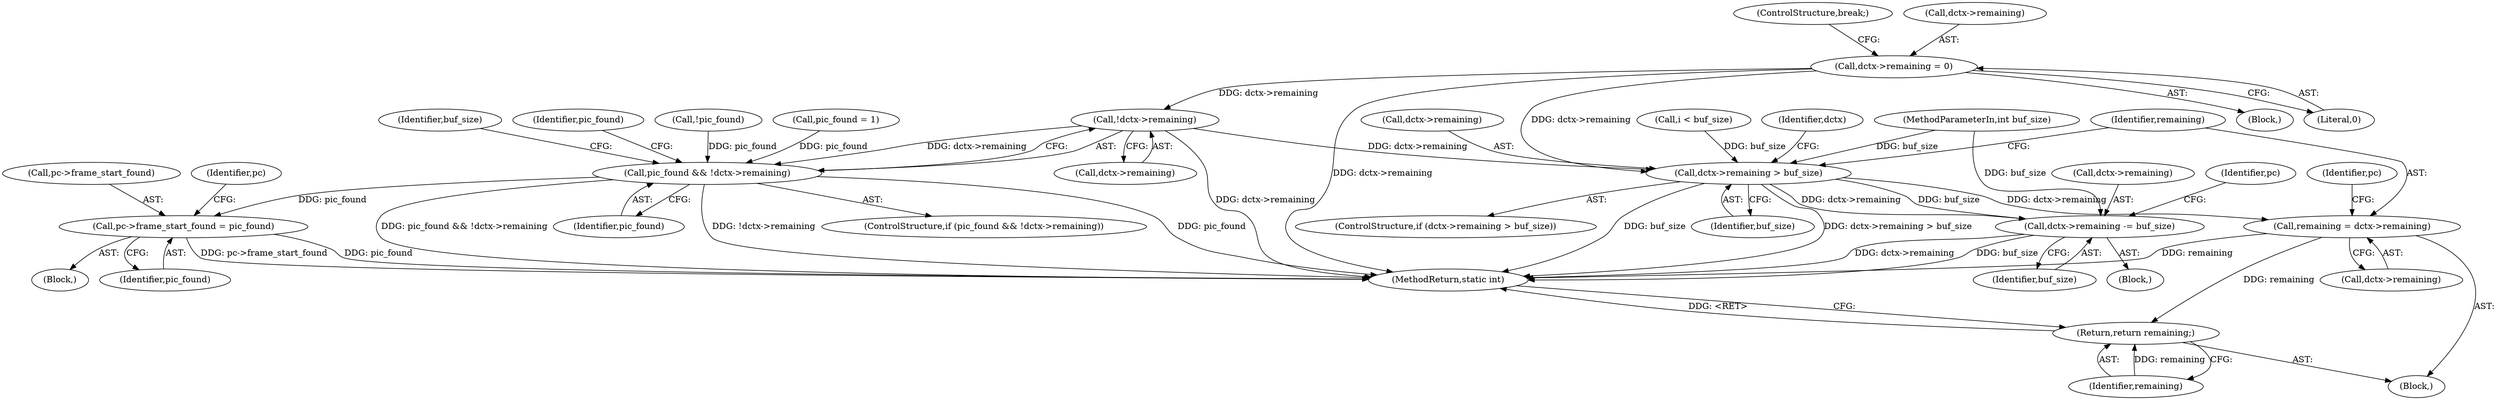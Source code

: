 digraph "0_FFmpeg_0a709e2a10b8288a0cc383547924ecfe285cef89@API" {
"1000172" [label="(Call,!dctx->remaining)"];
"1000163" [label="(Call,dctx->remaining = 0)"];
"1000170" [label="(Call,pic_found && !dctx->remaining)"];
"1000380" [label="(Call,pc->frame_start_found = pic_found)"];
"1000338" [label="(Call,dctx->remaining > buf_size)"];
"1000344" [label="(Call,dctx->remaining -= buf_size)"];
"1000352" [label="(Call,remaining = dctx->remaining)"];
"1000378" [label="(Return,return remaining;)"];
"1000179" [label="(Identifier,buf_size)"];
"1000173" [label="(Call,dctx->remaining)"];
"1000352" [label="(Call,remaining = dctx->remaining)"];
"1000163" [label="(Call,dctx->remaining = 0)"];
"1000105" [label="(Block,)"];
"1000384" [label="(Identifier,pic_found)"];
"1000344" [label="(Call,dctx->remaining -= buf_size)"];
"1000345" [label="(Call,dctx->remaining)"];
"1000170" [label="(Call,pic_found && !dctx->remaining)"];
"1000168" [label="(ControlStructure,break;)"];
"1000348" [label="(Identifier,buf_size)"];
"1000335" [label="(Identifier,pic_found)"];
"1000137" [label="(Call,i < buf_size)"];
"1000346" [label="(Identifier,dctx)"];
"1000339" [label="(Call,dctx->remaining)"];
"1000342" [label="(Identifier,buf_size)"];
"1000152" [label="(Block,)"];
"1000337" [label="(ControlStructure,if (dctx->remaining > buf_size))"];
"1000380" [label="(Call,pc->frame_start_found = pic_found)"];
"1000130" [label="(Call,!pic_found)"];
"1000104" [label="(MethodParameterIn,int buf_size)"];
"1000338" [label="(Call,dctx->remaining > buf_size)"];
"1000379" [label="(Identifier,remaining)"];
"1000343" [label="(Block,)"];
"1000381" [label="(Call,pc->frame_start_found)"];
"1000350" [label="(Block,)"];
"1000171" [label="(Identifier,pic_found)"];
"1000387" [label="(Identifier,pc)"];
"1000172" [label="(Call,!dctx->remaining)"];
"1000382" [label="(Identifier,pc)"];
"1000169" [label="(ControlStructure,if (pic_found && !dctx->remaining))"];
"1000155" [label="(Call,pic_found = 1)"];
"1000354" [label="(Call,dctx->remaining)"];
"1000378" [label="(Return,return remaining;)"];
"1000353" [label="(Identifier,remaining)"];
"1000392" [label="(MethodReturn,static int)"];
"1000167" [label="(Literal,0)"];
"1000164" [label="(Call,dctx->remaining)"];
"1000359" [label="(Identifier,pc)"];
"1000172" -> "1000170"  [label="AST: "];
"1000172" -> "1000173"  [label="CFG: "];
"1000173" -> "1000172"  [label="AST: "];
"1000170" -> "1000172"  [label="CFG: "];
"1000172" -> "1000392"  [label="DDG: dctx->remaining"];
"1000172" -> "1000170"  [label="DDG: dctx->remaining"];
"1000163" -> "1000172"  [label="DDG: dctx->remaining"];
"1000172" -> "1000338"  [label="DDG: dctx->remaining"];
"1000163" -> "1000152"  [label="AST: "];
"1000163" -> "1000167"  [label="CFG: "];
"1000164" -> "1000163"  [label="AST: "];
"1000167" -> "1000163"  [label="AST: "];
"1000168" -> "1000163"  [label="CFG: "];
"1000163" -> "1000392"  [label="DDG: dctx->remaining"];
"1000163" -> "1000338"  [label="DDG: dctx->remaining"];
"1000170" -> "1000169"  [label="AST: "];
"1000170" -> "1000171"  [label="CFG: "];
"1000171" -> "1000170"  [label="AST: "];
"1000179" -> "1000170"  [label="CFG: "];
"1000335" -> "1000170"  [label="CFG: "];
"1000170" -> "1000392"  [label="DDG: !dctx->remaining"];
"1000170" -> "1000392"  [label="DDG: pic_found"];
"1000170" -> "1000392"  [label="DDG: pic_found && !dctx->remaining"];
"1000155" -> "1000170"  [label="DDG: pic_found"];
"1000130" -> "1000170"  [label="DDG: pic_found"];
"1000170" -> "1000380"  [label="DDG: pic_found"];
"1000380" -> "1000105"  [label="AST: "];
"1000380" -> "1000384"  [label="CFG: "];
"1000381" -> "1000380"  [label="AST: "];
"1000384" -> "1000380"  [label="AST: "];
"1000387" -> "1000380"  [label="CFG: "];
"1000380" -> "1000392"  [label="DDG: pic_found"];
"1000380" -> "1000392"  [label="DDG: pc->frame_start_found"];
"1000338" -> "1000337"  [label="AST: "];
"1000338" -> "1000342"  [label="CFG: "];
"1000339" -> "1000338"  [label="AST: "];
"1000342" -> "1000338"  [label="AST: "];
"1000346" -> "1000338"  [label="CFG: "];
"1000353" -> "1000338"  [label="CFG: "];
"1000338" -> "1000392"  [label="DDG: dctx->remaining > buf_size"];
"1000338" -> "1000392"  [label="DDG: buf_size"];
"1000137" -> "1000338"  [label="DDG: buf_size"];
"1000104" -> "1000338"  [label="DDG: buf_size"];
"1000338" -> "1000344"  [label="DDG: buf_size"];
"1000338" -> "1000344"  [label="DDG: dctx->remaining"];
"1000338" -> "1000352"  [label="DDG: dctx->remaining"];
"1000344" -> "1000343"  [label="AST: "];
"1000344" -> "1000348"  [label="CFG: "];
"1000345" -> "1000344"  [label="AST: "];
"1000348" -> "1000344"  [label="AST: "];
"1000382" -> "1000344"  [label="CFG: "];
"1000344" -> "1000392"  [label="DDG: buf_size"];
"1000344" -> "1000392"  [label="DDG: dctx->remaining"];
"1000104" -> "1000344"  [label="DDG: buf_size"];
"1000352" -> "1000350"  [label="AST: "];
"1000352" -> "1000354"  [label="CFG: "];
"1000353" -> "1000352"  [label="AST: "];
"1000354" -> "1000352"  [label="AST: "];
"1000359" -> "1000352"  [label="CFG: "];
"1000352" -> "1000392"  [label="DDG: remaining"];
"1000352" -> "1000378"  [label="DDG: remaining"];
"1000378" -> "1000350"  [label="AST: "];
"1000378" -> "1000379"  [label="CFG: "];
"1000379" -> "1000378"  [label="AST: "];
"1000392" -> "1000378"  [label="CFG: "];
"1000378" -> "1000392"  [label="DDG: <RET>"];
"1000379" -> "1000378"  [label="DDG: remaining"];
}
